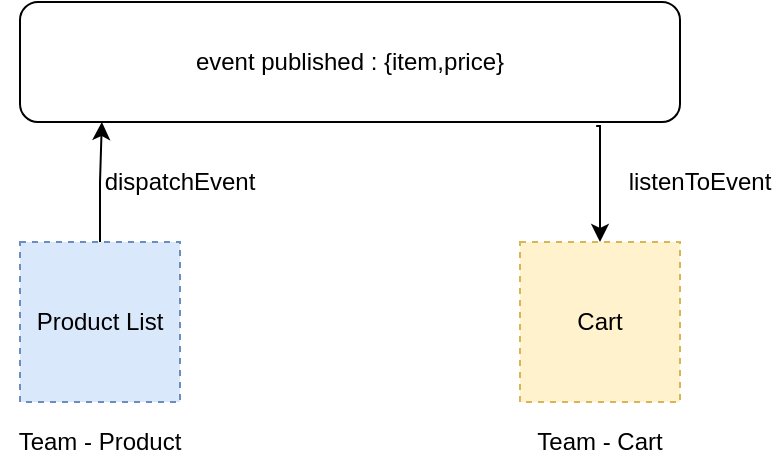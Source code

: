 <mxfile version="14.9.0" type="github">
  <diagram id="qkxECWxnbaYCbJM5MRTU" name="Page-1">
    <mxGraphModel dx="946" dy="557" grid="1" gridSize="10" guides="1" tooltips="1" connect="1" arrows="1" fold="1" page="1" pageScale="1" pageWidth="850" pageHeight="1100" math="0" shadow="0">
      <root>
        <mxCell id="0" />
        <mxCell id="1" parent="0" />
        <mxCell id="QcYfBSignOeAOPgkUBf1-4" style="edgeStyle=orthogonalEdgeStyle;rounded=0;orthogonalLoop=1;jettySize=auto;html=1;exitX=0.5;exitY=0;exitDx=0;exitDy=0;entryX=0.124;entryY=1;entryDx=0;entryDy=0;entryPerimeter=0;" edge="1" parent="1" source="QcYfBSignOeAOPgkUBf1-1" target="QcYfBSignOeAOPgkUBf1-3">
          <mxGeometry relative="1" as="geometry" />
        </mxCell>
        <mxCell id="QcYfBSignOeAOPgkUBf1-1" value="Product List" style="whiteSpace=wrap;html=1;aspect=fixed;fillColor=#dae8fc;strokeColor=#6c8ebf;dashed=1;" vertex="1" parent="1">
          <mxGeometry x="170" y="160" width="80" height="80" as="geometry" />
        </mxCell>
        <mxCell id="QcYfBSignOeAOPgkUBf1-2" value="Cart" style="whiteSpace=wrap;html=1;aspect=fixed;fillColor=#fff2cc;strokeColor=#d6b656;dashed=1;" vertex="1" parent="1">
          <mxGeometry x="420" y="160" width="80" height="80" as="geometry" />
        </mxCell>
        <mxCell id="QcYfBSignOeAOPgkUBf1-10" style="edgeStyle=orthogonalEdgeStyle;rounded=0;orthogonalLoop=1;jettySize=auto;html=1;exitX=0.873;exitY=1.033;exitDx=0;exitDy=0;entryX=0.5;entryY=0;entryDx=0;entryDy=0;exitPerimeter=0;" edge="1" parent="1" source="QcYfBSignOeAOPgkUBf1-3" target="QcYfBSignOeAOPgkUBf1-2">
          <mxGeometry relative="1" as="geometry">
            <Array as="points">
              <mxPoint x="460" y="102" />
            </Array>
          </mxGeometry>
        </mxCell>
        <mxCell id="QcYfBSignOeAOPgkUBf1-3" value="event published : {item,price}" style="rounded=1;whiteSpace=wrap;html=1;" vertex="1" parent="1">
          <mxGeometry x="170" y="40" width="330" height="60" as="geometry" />
        </mxCell>
        <mxCell id="QcYfBSignOeAOPgkUBf1-6" value="Team - Product" style="text;html=1;strokeColor=none;fillColor=none;align=center;verticalAlign=middle;whiteSpace=wrap;rounded=0;" vertex="1" parent="1">
          <mxGeometry x="160" y="250" width="100" height="20" as="geometry" />
        </mxCell>
        <mxCell id="QcYfBSignOeAOPgkUBf1-7" value="Team - Cart" style="text;html=1;strokeColor=none;fillColor=none;align=center;verticalAlign=middle;whiteSpace=wrap;rounded=0;" vertex="1" parent="1">
          <mxGeometry x="410" y="250" width="100" height="20" as="geometry" />
        </mxCell>
        <mxCell id="QcYfBSignOeAOPgkUBf1-8" value="dispatchEvent" style="text;html=1;strokeColor=none;fillColor=none;align=center;verticalAlign=middle;whiteSpace=wrap;rounded=0;" vertex="1" parent="1">
          <mxGeometry x="230" y="120" width="40" height="20" as="geometry" />
        </mxCell>
        <mxCell id="QcYfBSignOeAOPgkUBf1-9" value="listenToEvent" style="text;html=1;strokeColor=none;fillColor=none;align=center;verticalAlign=middle;whiteSpace=wrap;rounded=0;" vertex="1" parent="1">
          <mxGeometry x="490" y="120" width="40" height="20" as="geometry" />
        </mxCell>
      </root>
    </mxGraphModel>
  </diagram>
</mxfile>
